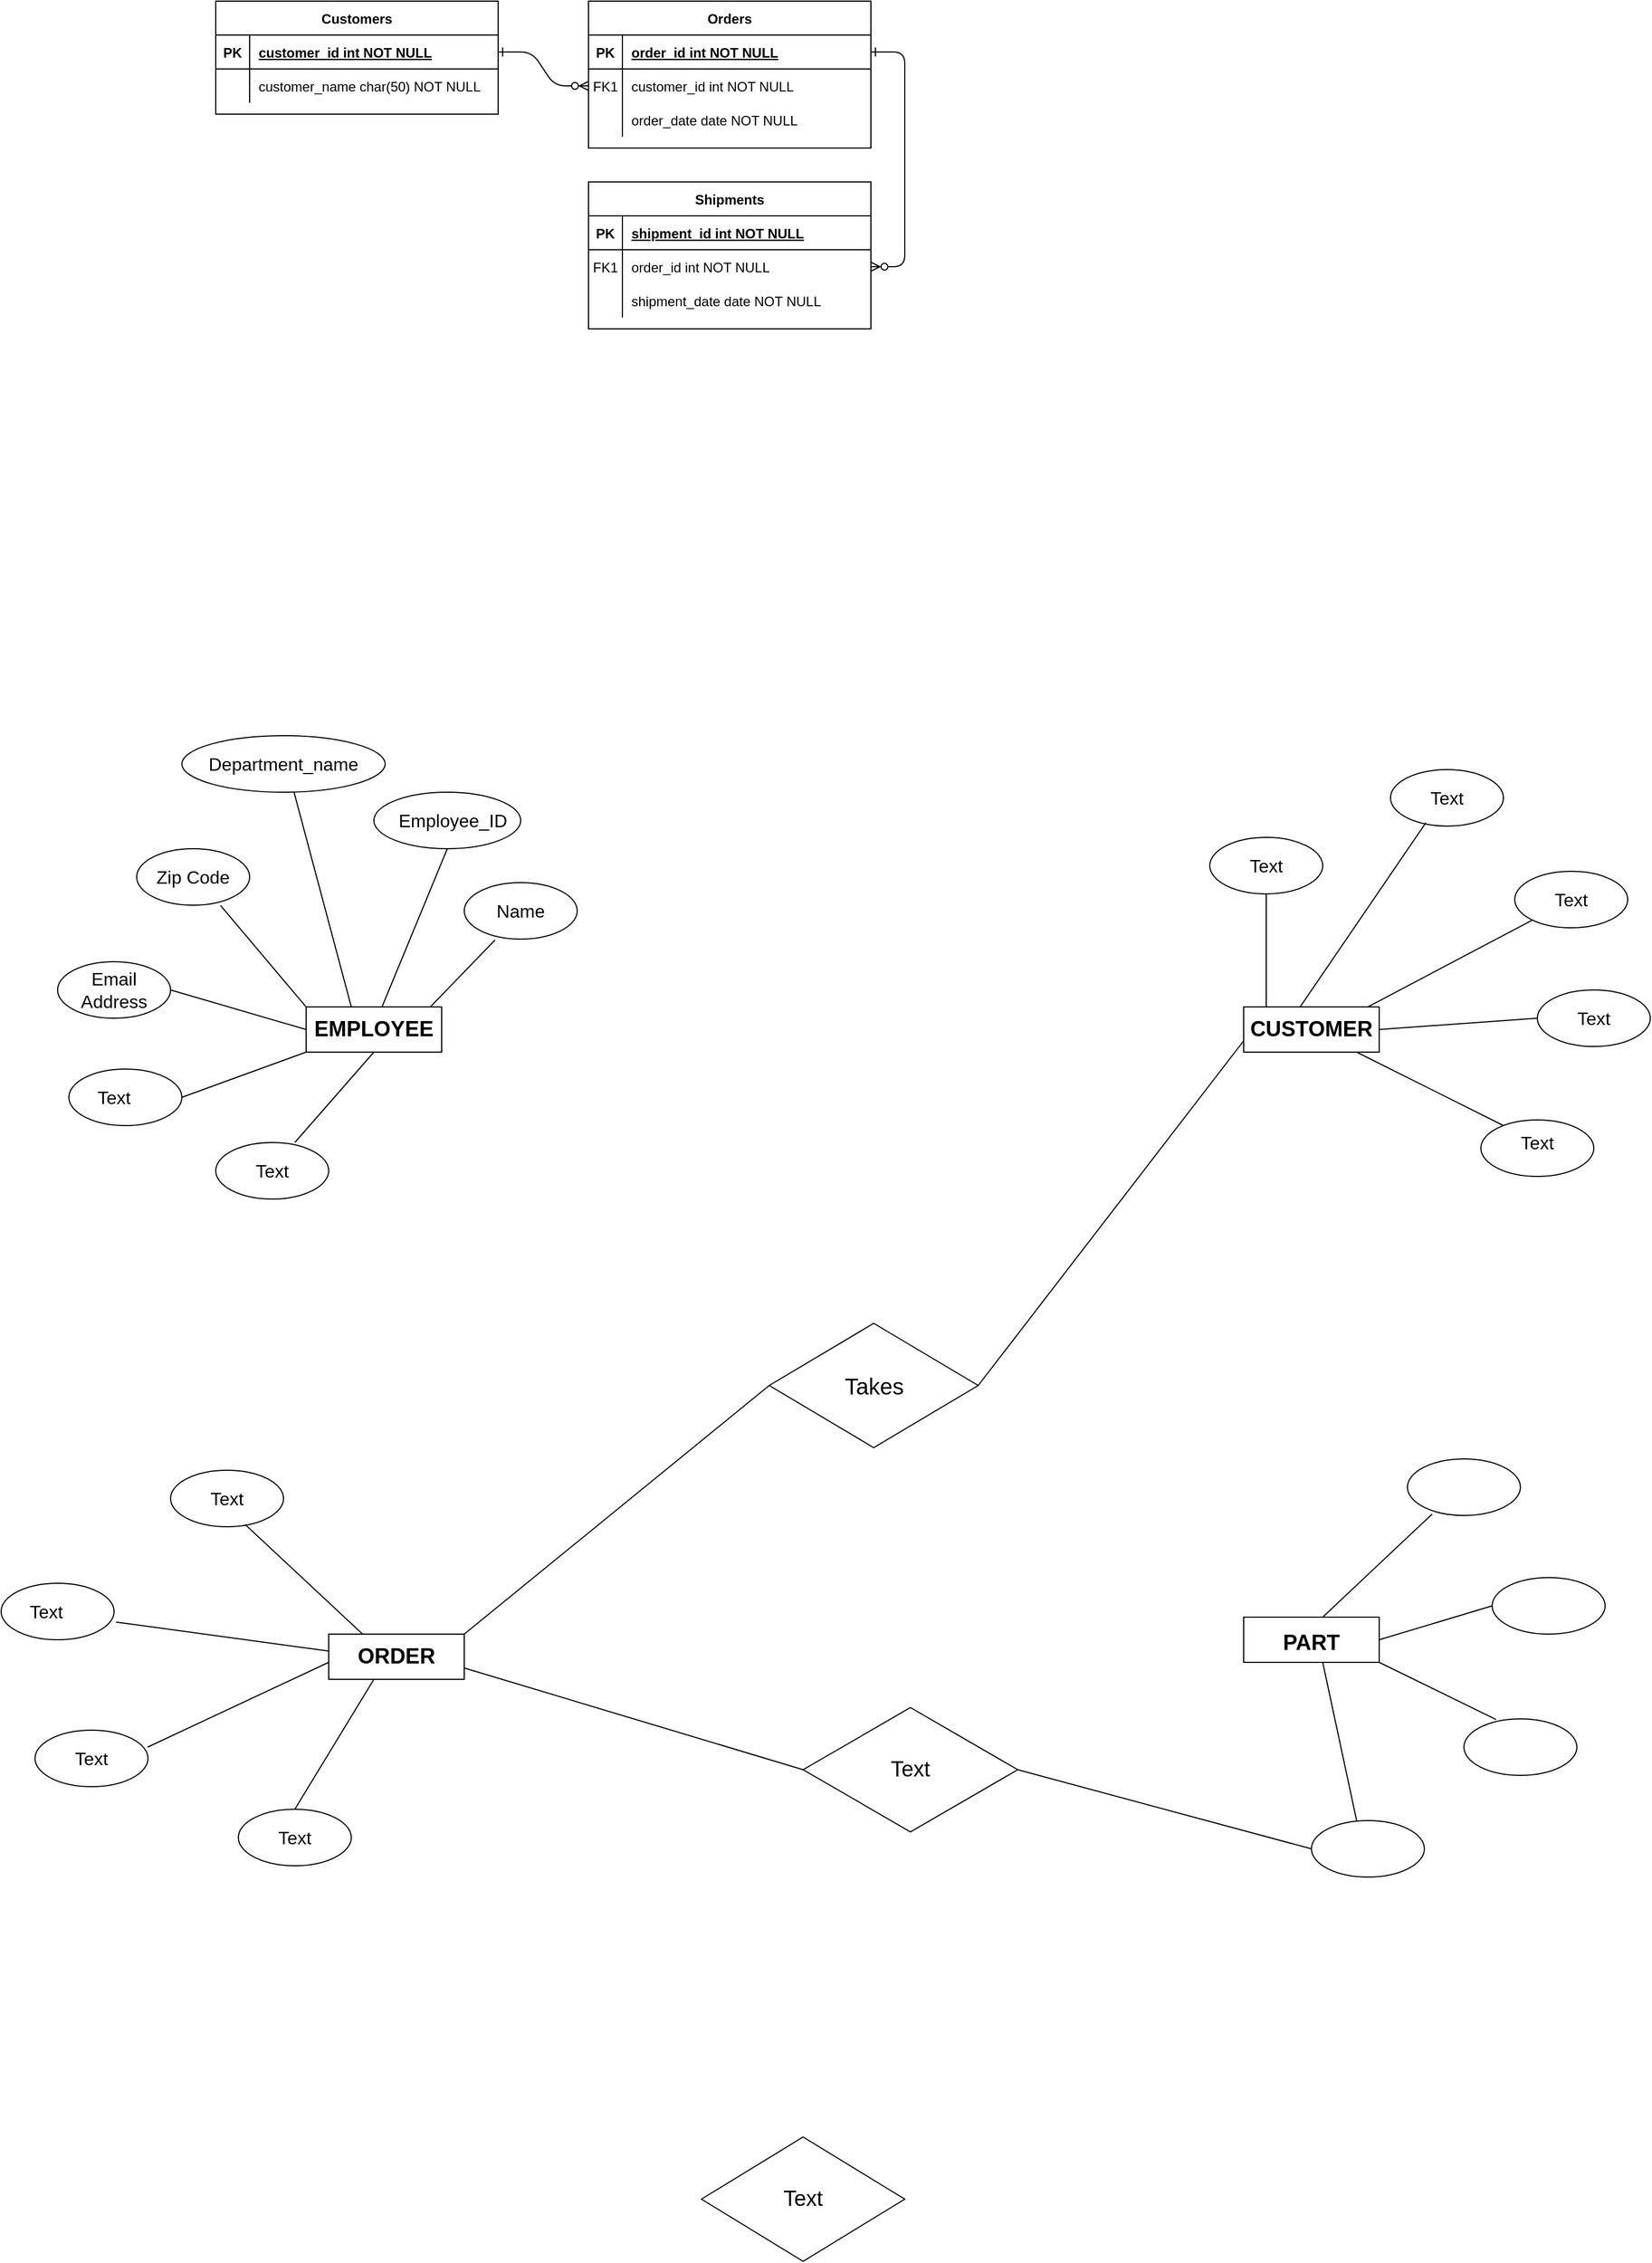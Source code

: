 <mxfile version="24.7.16">
  <diagram id="R2lEEEUBdFMjLlhIrx00" name="Page-1">
    <mxGraphModel dx="1874" dy="587" grid="1" gridSize="10" guides="1" tooltips="1" connect="1" arrows="1" fold="1" page="1" pageScale="1" pageWidth="850" pageHeight="1100" math="0" shadow="0" extFonts="Permanent Marker^https://fonts.googleapis.com/css?family=Permanent+Marker">
      <root>
        <mxCell id="0" />
        <mxCell id="1" parent="0" />
        <mxCell id="C-vyLk0tnHw3VtMMgP7b-1" value="" style="edgeStyle=entityRelationEdgeStyle;endArrow=ERzeroToMany;startArrow=ERone;endFill=1;startFill=0;" parent="1" source="C-vyLk0tnHw3VtMMgP7b-24" target="C-vyLk0tnHw3VtMMgP7b-6" edge="1">
          <mxGeometry width="100" height="100" relative="1" as="geometry">
            <mxPoint x="340" y="720" as="sourcePoint" />
            <mxPoint x="440" y="620" as="targetPoint" />
          </mxGeometry>
        </mxCell>
        <mxCell id="C-vyLk0tnHw3VtMMgP7b-12" value="" style="edgeStyle=entityRelationEdgeStyle;endArrow=ERzeroToMany;startArrow=ERone;endFill=1;startFill=0;" parent="1" source="C-vyLk0tnHw3VtMMgP7b-3" target="C-vyLk0tnHw3VtMMgP7b-17" edge="1">
          <mxGeometry width="100" height="100" relative="1" as="geometry">
            <mxPoint x="400" y="180" as="sourcePoint" />
            <mxPoint x="460" y="205" as="targetPoint" />
          </mxGeometry>
        </mxCell>
        <mxCell id="C-vyLk0tnHw3VtMMgP7b-2" value="Orders" style="shape=table;startSize=30;container=1;collapsible=1;childLayout=tableLayout;fixedRows=1;rowLines=0;fontStyle=1;align=center;resizeLast=1;" parent="1" vertex="1">
          <mxGeometry x="450" y="120" width="250" height="130" as="geometry" />
        </mxCell>
        <mxCell id="C-vyLk0tnHw3VtMMgP7b-3" value="" style="shape=partialRectangle;collapsible=0;dropTarget=0;pointerEvents=0;fillColor=none;points=[[0,0.5],[1,0.5]];portConstraint=eastwest;top=0;left=0;right=0;bottom=1;" parent="C-vyLk0tnHw3VtMMgP7b-2" vertex="1">
          <mxGeometry y="30" width="250" height="30" as="geometry" />
        </mxCell>
        <mxCell id="C-vyLk0tnHw3VtMMgP7b-4" value="PK" style="shape=partialRectangle;overflow=hidden;connectable=0;fillColor=none;top=0;left=0;bottom=0;right=0;fontStyle=1;" parent="C-vyLk0tnHw3VtMMgP7b-3" vertex="1">
          <mxGeometry width="30" height="30" as="geometry" />
        </mxCell>
        <mxCell id="C-vyLk0tnHw3VtMMgP7b-5" value="order_id int NOT NULL " style="shape=partialRectangle;overflow=hidden;connectable=0;fillColor=none;top=0;left=0;bottom=0;right=0;align=left;spacingLeft=6;fontStyle=5;" parent="C-vyLk0tnHw3VtMMgP7b-3" vertex="1">
          <mxGeometry x="30" width="220" height="30" as="geometry" />
        </mxCell>
        <mxCell id="C-vyLk0tnHw3VtMMgP7b-6" value="" style="shape=partialRectangle;collapsible=0;dropTarget=0;pointerEvents=0;fillColor=none;points=[[0,0.5],[1,0.5]];portConstraint=eastwest;top=0;left=0;right=0;bottom=0;" parent="C-vyLk0tnHw3VtMMgP7b-2" vertex="1">
          <mxGeometry y="60" width="250" height="30" as="geometry" />
        </mxCell>
        <mxCell id="C-vyLk0tnHw3VtMMgP7b-7" value="FK1" style="shape=partialRectangle;overflow=hidden;connectable=0;fillColor=none;top=0;left=0;bottom=0;right=0;" parent="C-vyLk0tnHw3VtMMgP7b-6" vertex="1">
          <mxGeometry width="30" height="30" as="geometry" />
        </mxCell>
        <mxCell id="C-vyLk0tnHw3VtMMgP7b-8" value="customer_id int NOT NULL" style="shape=partialRectangle;overflow=hidden;connectable=0;fillColor=none;top=0;left=0;bottom=0;right=0;align=left;spacingLeft=6;" parent="C-vyLk0tnHw3VtMMgP7b-6" vertex="1">
          <mxGeometry x="30" width="220" height="30" as="geometry" />
        </mxCell>
        <mxCell id="C-vyLk0tnHw3VtMMgP7b-9" value="" style="shape=partialRectangle;collapsible=0;dropTarget=0;pointerEvents=0;fillColor=none;points=[[0,0.5],[1,0.5]];portConstraint=eastwest;top=0;left=0;right=0;bottom=0;" parent="C-vyLk0tnHw3VtMMgP7b-2" vertex="1">
          <mxGeometry y="90" width="250" height="30" as="geometry" />
        </mxCell>
        <mxCell id="C-vyLk0tnHw3VtMMgP7b-10" value="" style="shape=partialRectangle;overflow=hidden;connectable=0;fillColor=none;top=0;left=0;bottom=0;right=0;" parent="C-vyLk0tnHw3VtMMgP7b-9" vertex="1">
          <mxGeometry width="30" height="30" as="geometry" />
        </mxCell>
        <mxCell id="C-vyLk0tnHw3VtMMgP7b-11" value="order_date date NOT NULL" style="shape=partialRectangle;overflow=hidden;connectable=0;fillColor=none;top=0;left=0;bottom=0;right=0;align=left;spacingLeft=6;" parent="C-vyLk0tnHw3VtMMgP7b-9" vertex="1">
          <mxGeometry x="30" width="220" height="30" as="geometry" />
        </mxCell>
        <mxCell id="C-vyLk0tnHw3VtMMgP7b-13" value="Shipments" style="shape=table;startSize=30;container=1;collapsible=1;childLayout=tableLayout;fixedRows=1;rowLines=0;fontStyle=1;align=center;resizeLast=1;" parent="1" vertex="1">
          <mxGeometry x="450" y="280" width="250" height="130" as="geometry" />
        </mxCell>
        <mxCell id="C-vyLk0tnHw3VtMMgP7b-14" value="" style="shape=partialRectangle;collapsible=0;dropTarget=0;pointerEvents=0;fillColor=none;points=[[0,0.5],[1,0.5]];portConstraint=eastwest;top=0;left=0;right=0;bottom=1;" parent="C-vyLk0tnHw3VtMMgP7b-13" vertex="1">
          <mxGeometry y="30" width="250" height="30" as="geometry" />
        </mxCell>
        <mxCell id="C-vyLk0tnHw3VtMMgP7b-15" value="PK" style="shape=partialRectangle;overflow=hidden;connectable=0;fillColor=none;top=0;left=0;bottom=0;right=0;fontStyle=1;" parent="C-vyLk0tnHw3VtMMgP7b-14" vertex="1">
          <mxGeometry width="30" height="30" as="geometry" />
        </mxCell>
        <mxCell id="C-vyLk0tnHw3VtMMgP7b-16" value="shipment_id int NOT NULL " style="shape=partialRectangle;overflow=hidden;connectable=0;fillColor=none;top=0;left=0;bottom=0;right=0;align=left;spacingLeft=6;fontStyle=5;" parent="C-vyLk0tnHw3VtMMgP7b-14" vertex="1">
          <mxGeometry x="30" width="220" height="30" as="geometry" />
        </mxCell>
        <mxCell id="C-vyLk0tnHw3VtMMgP7b-17" value="" style="shape=partialRectangle;collapsible=0;dropTarget=0;pointerEvents=0;fillColor=none;points=[[0,0.5],[1,0.5]];portConstraint=eastwest;top=0;left=0;right=0;bottom=0;" parent="C-vyLk0tnHw3VtMMgP7b-13" vertex="1">
          <mxGeometry y="60" width="250" height="30" as="geometry" />
        </mxCell>
        <mxCell id="C-vyLk0tnHw3VtMMgP7b-18" value="FK1" style="shape=partialRectangle;overflow=hidden;connectable=0;fillColor=none;top=0;left=0;bottom=0;right=0;" parent="C-vyLk0tnHw3VtMMgP7b-17" vertex="1">
          <mxGeometry width="30" height="30" as="geometry" />
        </mxCell>
        <mxCell id="C-vyLk0tnHw3VtMMgP7b-19" value="order_id int NOT NULL" style="shape=partialRectangle;overflow=hidden;connectable=0;fillColor=none;top=0;left=0;bottom=0;right=0;align=left;spacingLeft=6;" parent="C-vyLk0tnHw3VtMMgP7b-17" vertex="1">
          <mxGeometry x="30" width="220" height="30" as="geometry" />
        </mxCell>
        <mxCell id="C-vyLk0tnHw3VtMMgP7b-20" value="" style="shape=partialRectangle;collapsible=0;dropTarget=0;pointerEvents=0;fillColor=none;points=[[0,0.5],[1,0.5]];portConstraint=eastwest;top=0;left=0;right=0;bottom=0;" parent="C-vyLk0tnHw3VtMMgP7b-13" vertex="1">
          <mxGeometry y="90" width="250" height="30" as="geometry" />
        </mxCell>
        <mxCell id="C-vyLk0tnHw3VtMMgP7b-21" value="" style="shape=partialRectangle;overflow=hidden;connectable=0;fillColor=none;top=0;left=0;bottom=0;right=0;" parent="C-vyLk0tnHw3VtMMgP7b-20" vertex="1">
          <mxGeometry width="30" height="30" as="geometry" />
        </mxCell>
        <mxCell id="C-vyLk0tnHw3VtMMgP7b-22" value="shipment_date date NOT NULL" style="shape=partialRectangle;overflow=hidden;connectable=0;fillColor=none;top=0;left=0;bottom=0;right=0;align=left;spacingLeft=6;" parent="C-vyLk0tnHw3VtMMgP7b-20" vertex="1">
          <mxGeometry x="30" width="220" height="30" as="geometry" />
        </mxCell>
        <mxCell id="C-vyLk0tnHw3VtMMgP7b-23" value="Customers" style="shape=table;startSize=30;container=1;collapsible=1;childLayout=tableLayout;fixedRows=1;rowLines=0;fontStyle=1;align=center;resizeLast=1;" parent="1" vertex="1">
          <mxGeometry x="120" y="120" width="250" height="100" as="geometry" />
        </mxCell>
        <mxCell id="C-vyLk0tnHw3VtMMgP7b-24" value="" style="shape=partialRectangle;collapsible=0;dropTarget=0;pointerEvents=0;fillColor=none;points=[[0,0.5],[1,0.5]];portConstraint=eastwest;top=0;left=0;right=0;bottom=1;" parent="C-vyLk0tnHw3VtMMgP7b-23" vertex="1">
          <mxGeometry y="30" width="250" height="30" as="geometry" />
        </mxCell>
        <mxCell id="C-vyLk0tnHw3VtMMgP7b-25" value="PK" style="shape=partialRectangle;overflow=hidden;connectable=0;fillColor=none;top=0;left=0;bottom=0;right=0;fontStyle=1;" parent="C-vyLk0tnHw3VtMMgP7b-24" vertex="1">
          <mxGeometry width="30" height="30" as="geometry" />
        </mxCell>
        <mxCell id="C-vyLk0tnHw3VtMMgP7b-26" value="customer_id int NOT NULL " style="shape=partialRectangle;overflow=hidden;connectable=0;fillColor=none;top=0;left=0;bottom=0;right=0;align=left;spacingLeft=6;fontStyle=5;" parent="C-vyLk0tnHw3VtMMgP7b-24" vertex="1">
          <mxGeometry x="30" width="220" height="30" as="geometry" />
        </mxCell>
        <mxCell id="C-vyLk0tnHw3VtMMgP7b-27" value="" style="shape=partialRectangle;collapsible=0;dropTarget=0;pointerEvents=0;fillColor=none;points=[[0,0.5],[1,0.5]];portConstraint=eastwest;top=0;left=0;right=0;bottom=0;" parent="C-vyLk0tnHw3VtMMgP7b-23" vertex="1">
          <mxGeometry y="60" width="250" height="30" as="geometry" />
        </mxCell>
        <mxCell id="C-vyLk0tnHw3VtMMgP7b-28" value="" style="shape=partialRectangle;overflow=hidden;connectable=0;fillColor=none;top=0;left=0;bottom=0;right=0;" parent="C-vyLk0tnHw3VtMMgP7b-27" vertex="1">
          <mxGeometry width="30" height="30" as="geometry" />
        </mxCell>
        <mxCell id="C-vyLk0tnHw3VtMMgP7b-29" value="customer_name char(50) NOT NULL" style="shape=partialRectangle;overflow=hidden;connectable=0;fillColor=none;top=0;left=0;bottom=0;right=0;align=left;spacingLeft=6;" parent="C-vyLk0tnHw3VtMMgP7b-27" vertex="1">
          <mxGeometry x="30" width="220" height="30" as="geometry" />
        </mxCell>
        <mxCell id="LRFVlwnJAuFcURbJTEDa-1" value="" style="rounded=0;whiteSpace=wrap;html=1;" vertex="1" parent="1">
          <mxGeometry x="200" y="1010" width="120" height="40" as="geometry" />
        </mxCell>
        <mxCell id="LRFVlwnJAuFcURbJTEDa-3" value="&lt;font size=&quot;1&quot; style=&quot;&quot;&gt;&lt;b style=&quot;font-size: 19px;&quot;&gt;EMPLOYEE&lt;/b&gt;&lt;/font&gt;" style="text;strokeColor=none;fillColor=none;html=1;align=center;verticalAlign=middle;whiteSpace=wrap;rounded=0;fontSize=16;" vertex="1" parent="1">
          <mxGeometry x="230" y="1015" width="60" height="30" as="geometry" />
        </mxCell>
        <mxCell id="LRFVlwnJAuFcURbJTEDa-4" value="" style="rounded=0;whiteSpace=wrap;html=1;" vertex="1" parent="1">
          <mxGeometry x="1030" y="1010" width="120" height="40" as="geometry" />
        </mxCell>
        <mxCell id="LRFVlwnJAuFcURbJTEDa-5" value="" style="rounded=0;whiteSpace=wrap;html=1;" vertex="1" parent="1">
          <mxGeometry x="220" y="1565" width="120" height="40" as="geometry" />
        </mxCell>
        <mxCell id="LRFVlwnJAuFcURbJTEDa-7" value="" style="rounded=0;whiteSpace=wrap;html=1;" vertex="1" parent="1">
          <mxGeometry x="1030" y="1550" width="120" height="40" as="geometry" />
        </mxCell>
        <mxCell id="LRFVlwnJAuFcURbJTEDa-8" value="&lt;font size=&quot;1&quot; style=&quot;&quot;&gt;&lt;span style=&quot;font-size: 19px;&quot;&gt;&lt;b&gt;PART&lt;/b&gt;&lt;/span&gt;&lt;/font&gt;" style="text;strokeColor=none;fillColor=none;html=1;align=center;verticalAlign=middle;whiteSpace=wrap;rounded=0;fontSize=16;" vertex="1" parent="1">
          <mxGeometry x="1060" y="1555" width="60" height="35" as="geometry" />
        </mxCell>
        <mxCell id="LRFVlwnJAuFcURbJTEDa-9" value="&lt;font size=&quot;1&quot; style=&quot;&quot;&gt;&lt;b style=&quot;font-size: 19px;&quot;&gt;CUSTOMER&lt;/b&gt;&lt;/font&gt;" style="text;strokeColor=none;fillColor=none;html=1;align=center;verticalAlign=middle;whiteSpace=wrap;rounded=0;fontSize=16;" vertex="1" parent="1">
          <mxGeometry x="1060" y="1015" width="60" height="30" as="geometry" />
        </mxCell>
        <mxCell id="LRFVlwnJAuFcURbJTEDa-10" value="&lt;font size=&quot;1&quot; style=&quot;&quot;&gt;&lt;b style=&quot;font-size: 19px;&quot;&gt;ORDER&lt;/b&gt;&lt;/font&gt;" style="text;strokeColor=none;fillColor=none;html=1;align=center;verticalAlign=middle;whiteSpace=wrap;rounded=0;fontSize=16;" vertex="1" parent="1">
          <mxGeometry x="250" y="1570" width="60" height="30" as="geometry" />
        </mxCell>
        <mxCell id="LRFVlwnJAuFcURbJTEDa-11" value="" style="ellipse;whiteSpace=wrap;html=1;" vertex="1" parent="1">
          <mxGeometry x="260" y="820" width="130" height="50" as="geometry" />
        </mxCell>
        <mxCell id="LRFVlwnJAuFcURbJTEDa-15" value="" style="ellipse;whiteSpace=wrap;html=1;" vertex="1" parent="1">
          <mxGeometry x="90" y="770" width="180" height="50" as="geometry" />
        </mxCell>
        <mxCell id="LRFVlwnJAuFcURbJTEDa-16" value="Text" style="text;strokeColor=none;fillColor=none;html=1;align=center;verticalAlign=middle;whiteSpace=wrap;rounded=0;fontSize=16;" vertex="1" parent="1">
          <mxGeometry x="360" y="910" width="60" height="30" as="geometry" />
        </mxCell>
        <mxCell id="LRFVlwnJAuFcURbJTEDa-17" value="Department_name" style="text;strokeColor=none;fillColor=none;html=1;align=center;verticalAlign=middle;whiteSpace=wrap;rounded=0;fontSize=16;" vertex="1" parent="1">
          <mxGeometry x="150" y="780" width="60" height="30" as="geometry" />
        </mxCell>
        <mxCell id="LRFVlwnJAuFcURbJTEDa-18" value="" style="ellipse;whiteSpace=wrap;html=1;" vertex="1" parent="1">
          <mxGeometry x="340" y="900" width="100" height="50" as="geometry" />
        </mxCell>
        <mxCell id="LRFVlwnJAuFcURbJTEDa-19" value="" style="ellipse;whiteSpace=wrap;html=1;" vertex="1" parent="1">
          <mxGeometry x="-10" y="1065" width="100" height="50" as="geometry" />
        </mxCell>
        <mxCell id="LRFVlwnJAuFcURbJTEDa-20" value="" style="ellipse;whiteSpace=wrap;html=1;" vertex="1" parent="1">
          <mxGeometry x="-20" y="970" width="100" height="50" as="geometry" />
        </mxCell>
        <mxCell id="LRFVlwnJAuFcURbJTEDa-21" value="" style="ellipse;whiteSpace=wrap;html=1;" vertex="1" parent="1">
          <mxGeometry x="50" y="870" width="100" height="50" as="geometry" />
        </mxCell>
        <mxCell id="LRFVlwnJAuFcURbJTEDa-29" value="" style="ellipse;whiteSpace=wrap;html=1;" vertex="1" parent="1">
          <mxGeometry x="120" y="1130" width="100" height="50" as="geometry" />
        </mxCell>
        <mxCell id="LRFVlwnJAuFcURbJTEDa-30" value="" style="ellipse;whiteSpace=wrap;html=1;" vertex="1" parent="1">
          <mxGeometry x="1000" y="860" width="100" height="50" as="geometry" />
        </mxCell>
        <mxCell id="LRFVlwnJAuFcURbJTEDa-31" value="" style="ellipse;whiteSpace=wrap;html=1;" vertex="1" parent="1">
          <mxGeometry x="1240" y="1110" width="100" height="50" as="geometry" />
        </mxCell>
        <mxCell id="LRFVlwnJAuFcURbJTEDa-32" value="" style="ellipse;whiteSpace=wrap;html=1;" vertex="1" parent="1">
          <mxGeometry x="1290" y="995" width="100" height="50" as="geometry" />
        </mxCell>
        <mxCell id="LRFVlwnJAuFcURbJTEDa-33" value="" style="ellipse;whiteSpace=wrap;html=1;" vertex="1" parent="1">
          <mxGeometry x="1270" y="890" width="100" height="50" as="geometry" />
        </mxCell>
        <mxCell id="LRFVlwnJAuFcURbJTEDa-34" value="" style="ellipse;whiteSpace=wrap;html=1;" vertex="1" parent="1">
          <mxGeometry x="1160" y="800" width="100" height="50" as="geometry" />
        </mxCell>
        <mxCell id="LRFVlwnJAuFcURbJTEDa-35" value="" style="ellipse;whiteSpace=wrap;html=1;" vertex="1" parent="1">
          <mxGeometry x="140" y="1720" width="100" height="50" as="geometry" />
        </mxCell>
        <mxCell id="LRFVlwnJAuFcURbJTEDa-36" value="" style="ellipse;whiteSpace=wrap;html=1;" vertex="1" parent="1">
          <mxGeometry x="-40" y="1650" width="100" height="50" as="geometry" />
        </mxCell>
        <mxCell id="LRFVlwnJAuFcURbJTEDa-37" value="" style="ellipse;whiteSpace=wrap;html=1;" vertex="1" parent="1">
          <mxGeometry x="-70" y="1520" width="100" height="50" as="geometry" />
        </mxCell>
        <mxCell id="LRFVlwnJAuFcURbJTEDa-38" value="" style="ellipse;whiteSpace=wrap;html=1;" vertex="1" parent="1">
          <mxGeometry x="80" y="1420" width="100" height="50" as="geometry" />
        </mxCell>
        <mxCell id="LRFVlwnJAuFcURbJTEDa-39" value="" style="rhombus;whiteSpace=wrap;html=1;" vertex="1" parent="1">
          <mxGeometry x="610" y="1290" width="185" height="110" as="geometry" />
        </mxCell>
        <mxCell id="LRFVlwnJAuFcURbJTEDa-40" value="" style="rhombus;whiteSpace=wrap;html=1;" vertex="1" parent="1">
          <mxGeometry x="640" y="1630" width="190" height="110" as="geometry" />
        </mxCell>
        <mxCell id="LRFVlwnJAuFcURbJTEDa-41" value="" style="rhombus;whiteSpace=wrap;html=1;" vertex="1" parent="1">
          <mxGeometry x="550" y="2010" width="180" height="110" as="geometry" />
        </mxCell>
        <mxCell id="LRFVlwnJAuFcURbJTEDa-42" value="&lt;font style=&quot;font-size: 20px;&quot;&gt;Takes&lt;/font&gt;" style="text;strokeColor=none;fillColor=none;html=1;align=center;verticalAlign=middle;whiteSpace=wrap;rounded=0;fontSize=16;" vertex="1" parent="1">
          <mxGeometry x="672.5" y="1330" width="60" height="30" as="geometry" />
        </mxCell>
        <mxCell id="LRFVlwnJAuFcURbJTEDa-43" value="Name" style="text;strokeColor=none;fillColor=none;html=1;align=center;verticalAlign=middle;whiteSpace=wrap;rounded=0;fontSize=16;" vertex="1" parent="1">
          <mxGeometry x="360" y="910" width="60" height="30" as="geometry" />
        </mxCell>
        <mxCell id="LRFVlwnJAuFcURbJTEDa-44" value="Text" style="text;strokeColor=none;fillColor=none;html=1;align=center;verticalAlign=middle;whiteSpace=wrap;rounded=0;fontSize=16;" vertex="1" parent="1">
          <mxGeometry x="140" y="1140" width="60" height="30" as="geometry" />
        </mxCell>
        <mxCell id="LRFVlwnJAuFcURbJTEDa-45" value="Text" style="text;strokeColor=none;fillColor=none;html=1;align=center;verticalAlign=middle;whiteSpace=wrap;rounded=0;fontSize=16;" vertex="1" parent="1">
          <mxGeometry y="1075" width="60" height="30" as="geometry" />
        </mxCell>
        <mxCell id="LRFVlwnJAuFcURbJTEDa-46" value="Email Address" style="text;strokeColor=none;fillColor=none;html=1;align=center;verticalAlign=middle;whiteSpace=wrap;rounded=0;fontSize=16;" vertex="1" parent="1">
          <mxGeometry y="980" width="60" height="30" as="geometry" />
        </mxCell>
        <mxCell id="LRFVlwnJAuFcURbJTEDa-47" value="Zip Code" style="text;strokeColor=none;fillColor=none;html=1;align=center;verticalAlign=middle;whiteSpace=wrap;rounded=0;fontSize=16;" vertex="1" parent="1">
          <mxGeometry x="50" y="880" width="100" height="30" as="geometry" />
        </mxCell>
        <mxCell id="LRFVlwnJAuFcURbJTEDa-49" value="Text" style="text;strokeColor=none;fillColor=none;html=1;align=center;verticalAlign=middle;whiteSpace=wrap;rounded=0;fontSize=16;" vertex="1" parent="1">
          <mxGeometry x="1180" y="810" width="60" height="30" as="geometry" />
        </mxCell>
        <mxCell id="LRFVlwnJAuFcURbJTEDa-50" value="Text" style="text;strokeColor=none;fillColor=none;html=1;align=center;verticalAlign=middle;whiteSpace=wrap;rounded=0;fontSize=16;" vertex="1" parent="1">
          <mxGeometry x="1020" y="870" width="60" height="30" as="geometry" />
        </mxCell>
        <mxCell id="LRFVlwnJAuFcURbJTEDa-51" value="&lt;font style=&quot;font-size: 19px;&quot;&gt;Text&lt;/font&gt;" style="text;strokeColor=none;fillColor=none;html=1;align=center;verticalAlign=middle;whiteSpace=wrap;rounded=0;fontSize=16;" vertex="1" parent="1">
          <mxGeometry x="610" y="2050" width="60" height="30" as="geometry" />
        </mxCell>
        <mxCell id="LRFVlwnJAuFcURbJTEDa-52" value="&lt;font style=&quot;font-size: 19px;&quot;&gt;Text&lt;/font&gt;" style="text;strokeColor=none;fillColor=none;html=1;align=center;verticalAlign=middle;whiteSpace=wrap;rounded=0;fontSize=16;" vertex="1" parent="1">
          <mxGeometry x="705" y="1670" width="60" height="30" as="geometry" />
        </mxCell>
        <mxCell id="LRFVlwnJAuFcURbJTEDa-53" value="Text" style="text;strokeColor=none;fillColor=none;html=1;align=center;verticalAlign=middle;whiteSpace=wrap;rounded=0;fontSize=16;" vertex="1" parent="1">
          <mxGeometry x="160" y="1730" width="60" height="30" as="geometry" />
        </mxCell>
        <mxCell id="LRFVlwnJAuFcURbJTEDa-54" value="Text" style="text;strokeColor=none;fillColor=none;html=1;align=center;verticalAlign=middle;whiteSpace=wrap;rounded=0;fontSize=16;" vertex="1" parent="1">
          <mxGeometry x="-20" y="1660" width="60" height="30" as="geometry" />
        </mxCell>
        <mxCell id="LRFVlwnJAuFcURbJTEDa-55" value="Text" style="text;strokeColor=none;fillColor=none;html=1;align=center;verticalAlign=middle;whiteSpace=wrap;rounded=0;fontSize=16;" vertex="1" parent="1">
          <mxGeometry x="-60" y="1530" width="60" height="30" as="geometry" />
        </mxCell>
        <mxCell id="LRFVlwnJAuFcURbJTEDa-56" value="Text" style="text;strokeColor=none;fillColor=none;html=1;align=center;verticalAlign=middle;whiteSpace=wrap;rounded=0;fontSize=16;" vertex="1" parent="1">
          <mxGeometry x="100" y="1430" width="60" height="30" as="geometry" />
        </mxCell>
        <mxCell id="LRFVlwnJAuFcURbJTEDa-57" value="Text" style="text;strokeColor=none;fillColor=none;html=1;align=center;verticalAlign=middle;whiteSpace=wrap;rounded=0;fontSize=16;" vertex="1" parent="1">
          <mxGeometry x="1260" y="1115" width="60" height="30" as="geometry" />
        </mxCell>
        <mxCell id="LRFVlwnJAuFcURbJTEDa-58" value="Text" style="text;strokeColor=none;fillColor=none;html=1;align=center;verticalAlign=middle;whiteSpace=wrap;rounded=0;fontSize=16;" vertex="1" parent="1">
          <mxGeometry x="1310" y="1005" width="60" height="30" as="geometry" />
        </mxCell>
        <mxCell id="LRFVlwnJAuFcURbJTEDa-59" value="Text" style="text;strokeColor=none;fillColor=none;html=1;align=center;verticalAlign=middle;whiteSpace=wrap;rounded=0;fontSize=16;" vertex="1" parent="1">
          <mxGeometry x="1290" y="900" width="60" height="30" as="geometry" />
        </mxCell>
        <mxCell id="LRFVlwnJAuFcURbJTEDa-62" value="" style="endArrow=none;html=1;rounded=0;fontSize=12;startSize=8;endSize=8;curved=1;entryX=0.273;entryY=1.015;entryDx=0;entryDy=0;entryPerimeter=0;" edge="1" parent="1" target="LRFVlwnJAuFcURbJTEDa-18">
          <mxGeometry width="50" height="50" relative="1" as="geometry">
            <mxPoint x="310" y="1010" as="sourcePoint" />
            <mxPoint x="360" y="960" as="targetPoint" />
          </mxGeometry>
        </mxCell>
        <mxCell id="LRFVlwnJAuFcURbJTEDa-64" value="" style="endArrow=none;html=1;rounded=0;fontSize=12;startSize=8;endSize=8;curved=1;entryX=0.552;entryY=1.004;entryDx=0;entryDy=0;entryPerimeter=0;" edge="1" parent="1" target="LRFVlwnJAuFcURbJTEDa-15">
          <mxGeometry width="50" height="50" relative="1" as="geometry">
            <mxPoint x="240" y="1010" as="sourcePoint" />
            <mxPoint x="290" y="960" as="targetPoint" />
          </mxGeometry>
        </mxCell>
        <mxCell id="LRFVlwnJAuFcURbJTEDa-65" value="" style="endArrow=none;html=1;rounded=0;fontSize=12;startSize=8;endSize=8;curved=1;entryX=0.742;entryY=1.004;entryDx=0;entryDy=0;entryPerimeter=0;" edge="1" parent="1" target="LRFVlwnJAuFcURbJTEDa-21">
          <mxGeometry width="50" height="50" relative="1" as="geometry">
            <mxPoint x="200" y="1010" as="sourcePoint" />
            <mxPoint x="250" y="960" as="targetPoint" />
          </mxGeometry>
        </mxCell>
        <mxCell id="LRFVlwnJAuFcURbJTEDa-66" value="" style="endArrow=none;html=1;rounded=0;fontSize=12;startSize=8;endSize=8;curved=1;entryX=1;entryY=0.5;entryDx=0;entryDy=0;" edge="1" parent="1" target="LRFVlwnJAuFcURbJTEDa-20">
          <mxGeometry width="50" height="50" relative="1" as="geometry">
            <mxPoint x="200" y="1030" as="sourcePoint" />
            <mxPoint x="250" y="980" as="targetPoint" />
          </mxGeometry>
        </mxCell>
        <mxCell id="LRFVlwnJAuFcURbJTEDa-67" value="" style="endArrow=none;html=1;rounded=0;fontSize=12;startSize=8;endSize=8;curved=1;entryX=1;entryY=0.5;entryDx=0;entryDy=0;" edge="1" parent="1" target="LRFVlwnJAuFcURbJTEDa-19">
          <mxGeometry width="50" height="50" relative="1" as="geometry">
            <mxPoint x="200" y="1050" as="sourcePoint" />
            <mxPoint x="250" y="1000" as="targetPoint" />
          </mxGeometry>
        </mxCell>
        <mxCell id="LRFVlwnJAuFcURbJTEDa-69" value="" style="endArrow=none;html=1;rounded=0;fontSize=12;startSize=8;endSize=8;curved=1;exitX=0.7;exitY=0;exitDx=0;exitDy=0;exitPerimeter=0;" edge="1" parent="1" source="LRFVlwnJAuFcURbJTEDa-29">
          <mxGeometry width="50" height="50" relative="1" as="geometry">
            <mxPoint x="210" y="1100" as="sourcePoint" />
            <mxPoint x="260" y="1050" as="targetPoint" />
          </mxGeometry>
        </mxCell>
        <mxCell id="LRFVlwnJAuFcURbJTEDa-71" value="" style="endArrow=none;html=1;rounded=0;fontSize=12;startSize=8;endSize=8;curved=1;entryX=0.5;entryY=1;entryDx=0;entryDy=0;" edge="1" parent="1" target="LRFVlwnJAuFcURbJTEDa-30">
          <mxGeometry width="50" height="50" relative="1" as="geometry">
            <mxPoint x="1050" y="1010" as="sourcePoint" />
            <mxPoint x="1150" y="920" as="targetPoint" />
          </mxGeometry>
        </mxCell>
        <mxCell id="LRFVlwnJAuFcURbJTEDa-72" value="" style="endArrow=none;html=1;rounded=0;fontSize=12;startSize=8;endSize=8;curved=1;entryX=0.313;entryY=1.04;entryDx=0;entryDy=0;entryPerimeter=0;" edge="1" parent="1">
          <mxGeometry width="50" height="50" relative="1" as="geometry">
            <mxPoint x="1080" y="1010" as="sourcePoint" />
            <mxPoint x="1191.3" y="847" as="targetPoint" />
          </mxGeometry>
        </mxCell>
        <mxCell id="LRFVlwnJAuFcURbJTEDa-73" value="" style="endArrow=none;html=1;rounded=0;fontSize=12;startSize=8;endSize=8;curved=1;" edge="1" parent="1" target="LRFVlwnJAuFcURbJTEDa-33">
          <mxGeometry width="50" height="50" relative="1" as="geometry">
            <mxPoint x="1140" y="1010" as="sourcePoint" />
            <mxPoint x="1180" y="970" as="targetPoint" />
          </mxGeometry>
        </mxCell>
        <mxCell id="LRFVlwnJAuFcURbJTEDa-74" value="" style="endArrow=none;html=1;rounded=0;fontSize=12;startSize=8;endSize=8;curved=1;entryX=0.66;entryY=0.96;entryDx=0;entryDy=0;entryPerimeter=0;exitX=0.25;exitY=0;exitDx=0;exitDy=0;" edge="1" parent="1" source="LRFVlwnJAuFcURbJTEDa-5" target="LRFVlwnJAuFcURbJTEDa-38">
          <mxGeometry width="50" height="50" relative="1" as="geometry">
            <mxPoint x="270" y="1570" as="sourcePoint" />
            <mxPoint x="300" y="1510" as="targetPoint" />
          </mxGeometry>
        </mxCell>
        <mxCell id="LRFVlwnJAuFcURbJTEDa-75" value="" style="endArrow=none;html=1;rounded=0;fontSize=12;startSize=8;endSize=8;curved=1;entryX=0;entryY=0;entryDx=0;entryDy=0;" edge="1" parent="1" target="LRFVlwnJAuFcURbJTEDa-57">
          <mxGeometry width="50" height="50" relative="1" as="geometry">
            <mxPoint x="1130" y="1050" as="sourcePoint" />
            <mxPoint x="1180" y="1000" as="targetPoint" />
          </mxGeometry>
        </mxCell>
        <mxCell id="LRFVlwnJAuFcURbJTEDa-76" value="" style="endArrow=none;html=1;rounded=0;fontSize=12;startSize=8;endSize=8;curved=1;entryX=0;entryY=0.5;entryDx=0;entryDy=0;" edge="1" parent="1" target="LRFVlwnJAuFcURbJTEDa-32">
          <mxGeometry width="50" height="50" relative="1" as="geometry">
            <mxPoint x="1150" y="1030" as="sourcePoint" />
            <mxPoint x="1200" y="980" as="targetPoint" />
          </mxGeometry>
        </mxCell>
        <mxCell id="LRFVlwnJAuFcURbJTEDa-78" value="" style="endArrow=none;html=1;rounded=0;fontSize=12;startSize=8;endSize=8;curved=1;entryX=0;entryY=0.5;entryDx=0;entryDy=0;" edge="1" parent="1" target="LRFVlwnJAuFcURbJTEDa-85">
          <mxGeometry width="50" height="50" relative="1" as="geometry">
            <mxPoint x="1150" y="1570" as="sourcePoint" />
            <mxPoint x="1200" y="1520" as="targetPoint" />
          </mxGeometry>
        </mxCell>
        <mxCell id="LRFVlwnJAuFcURbJTEDa-79" value="" style="endArrow=none;html=1;rounded=0;fontSize=12;startSize=8;endSize=8;curved=1;entryX=0.219;entryY=0.975;entryDx=0;entryDy=0;entryPerimeter=0;" edge="1" parent="1" target="LRFVlwnJAuFcURbJTEDa-86">
          <mxGeometry width="50" height="50" relative="1" as="geometry">
            <mxPoint x="1100" y="1550" as="sourcePoint" />
            <mxPoint x="1150" y="1500" as="targetPoint" />
          </mxGeometry>
        </mxCell>
        <mxCell id="LRFVlwnJAuFcURbJTEDa-80" value="" style="endArrow=none;html=1;rounded=0;fontSize=12;startSize=8;endSize=8;curved=1;exitX=0.5;exitY=0;exitDx=0;exitDy=0;" edge="1" parent="1" source="LRFVlwnJAuFcURbJTEDa-35">
          <mxGeometry width="50" height="50" relative="1" as="geometry">
            <mxPoint x="210" y="1655" as="sourcePoint" />
            <mxPoint x="260" y="1605" as="targetPoint" />
          </mxGeometry>
        </mxCell>
        <mxCell id="LRFVlwnJAuFcURbJTEDa-81" value="" style="endArrow=none;html=1;rounded=0;fontSize=12;startSize=8;endSize=8;curved=1;exitX=0.997;exitY=0.3;exitDx=0;exitDy=0;exitPerimeter=0;" edge="1" parent="1" source="LRFVlwnJAuFcURbJTEDa-36">
          <mxGeometry width="50" height="50" relative="1" as="geometry">
            <mxPoint x="170" y="1640" as="sourcePoint" />
            <mxPoint x="220" y="1590" as="targetPoint" />
          </mxGeometry>
        </mxCell>
        <mxCell id="LRFVlwnJAuFcURbJTEDa-82" value="" style="endArrow=none;html=1;rounded=0;fontSize=12;startSize=8;endSize=8;curved=1;exitX=1.017;exitY=0.687;exitDx=0;exitDy=0;exitPerimeter=0;" edge="1" parent="1" source="LRFVlwnJAuFcURbJTEDa-37">
          <mxGeometry width="50" height="50" relative="1" as="geometry">
            <mxPoint x="170" y="1630" as="sourcePoint" />
            <mxPoint x="220" y="1580" as="targetPoint" />
          </mxGeometry>
        </mxCell>
        <mxCell id="LRFVlwnJAuFcURbJTEDa-83" value="" style="ellipse;whiteSpace=wrap;html=1;" vertex="1" parent="1">
          <mxGeometry x="1090" y="1730" width="100" height="50" as="geometry" />
        </mxCell>
        <mxCell id="LRFVlwnJAuFcURbJTEDa-84" value="" style="ellipse;whiteSpace=wrap;html=1;" vertex="1" parent="1">
          <mxGeometry x="1225" y="1640" width="100" height="50" as="geometry" />
        </mxCell>
        <mxCell id="LRFVlwnJAuFcURbJTEDa-85" value="" style="ellipse;whiteSpace=wrap;html=1;" vertex="1" parent="1">
          <mxGeometry x="1250" y="1515" width="100" height="50" as="geometry" />
        </mxCell>
        <mxCell id="LRFVlwnJAuFcURbJTEDa-86" value="" style="ellipse;whiteSpace=wrap;html=1;" vertex="1" parent="1">
          <mxGeometry x="1175" y="1410" width="100" height="50" as="geometry" />
        </mxCell>
        <mxCell id="LRFVlwnJAuFcURbJTEDa-87" value="" style="endArrow=none;html=1;rounded=0;fontSize=12;startSize=8;endSize=8;curved=1;exitX=0.284;exitY=0.011;exitDx=0;exitDy=0;exitPerimeter=0;" edge="1" parent="1" source="LRFVlwnJAuFcURbJTEDa-84">
          <mxGeometry width="50" height="50" relative="1" as="geometry">
            <mxPoint x="1100" y="1640" as="sourcePoint" />
            <mxPoint x="1150" y="1590" as="targetPoint" />
          </mxGeometry>
        </mxCell>
        <mxCell id="LRFVlwnJAuFcURbJTEDa-88" value="" style="endArrow=none;html=1;rounded=0;fontSize=12;startSize=8;endSize=8;curved=1;exitX=0.4;exitY=0;exitDx=0;exitDy=0;exitPerimeter=0;" edge="1" parent="1" source="LRFVlwnJAuFcURbJTEDa-83">
          <mxGeometry width="50" height="50" relative="1" as="geometry">
            <mxPoint x="1050" y="1640" as="sourcePoint" />
            <mxPoint x="1100" y="1590" as="targetPoint" />
          </mxGeometry>
        </mxCell>
        <mxCell id="LRFVlwnJAuFcURbJTEDa-89" value="" style="endArrow=none;html=1;rounded=0;fontSize=12;startSize=8;endSize=8;curved=1;entryX=0.5;entryY=1;entryDx=0;entryDy=0;exitX=0.561;exitY=-0.008;exitDx=0;exitDy=0;exitPerimeter=0;" edge="1" parent="1" source="LRFVlwnJAuFcURbJTEDa-1" target="LRFVlwnJAuFcURbJTEDa-11">
          <mxGeometry width="50" height="50" relative="1" as="geometry">
            <mxPoint x="267" y="1010" as="sourcePoint" />
            <mxPoint x="310" y="870" as="targetPoint" />
          </mxGeometry>
        </mxCell>
        <mxCell id="LRFVlwnJAuFcURbJTEDa-14" value="Employee_ID" style="text;strokeColor=none;fillColor=none;html=1;align=center;verticalAlign=middle;whiteSpace=wrap;rounded=0;fontSize=16;" vertex="1" parent="1">
          <mxGeometry x="300" y="830" width="60" height="30" as="geometry" />
        </mxCell>
        <mxCell id="LRFVlwnJAuFcURbJTEDa-92" value="" style="endArrow=none;html=1;rounded=0;fontSize=12;startSize=8;endSize=8;curved=1;entryX=0;entryY=0.75;entryDx=0;entryDy=0;exitX=1;exitY=0.5;exitDx=0;exitDy=0;" edge="1" parent="1" source="LRFVlwnJAuFcURbJTEDa-39" target="LRFVlwnJAuFcURbJTEDa-4">
          <mxGeometry width="50" height="50" relative="1" as="geometry">
            <mxPoint x="795" y="1250" as="sourcePoint" />
            <mxPoint x="845" y="1200" as="targetPoint" />
          </mxGeometry>
        </mxCell>
        <mxCell id="LRFVlwnJAuFcURbJTEDa-93" value="" style="endArrow=none;html=1;rounded=0;fontSize=12;startSize=8;endSize=8;curved=1;exitX=1;exitY=0;exitDx=0;exitDy=0;entryX=0;entryY=0.5;entryDx=0;entryDy=0;" edge="1" parent="1" source="LRFVlwnJAuFcURbJTEDa-5" target="LRFVlwnJAuFcURbJTEDa-39">
          <mxGeometry width="50" height="50" relative="1" as="geometry">
            <mxPoint x="600" y="1590" as="sourcePoint" />
            <mxPoint x="650" y="1540" as="targetPoint" />
          </mxGeometry>
        </mxCell>
        <mxCell id="LRFVlwnJAuFcURbJTEDa-96" value="" style="endArrow=none;html=1;rounded=0;fontSize=12;startSize=8;endSize=8;curved=1;exitX=1;exitY=0.5;exitDx=0;exitDy=0;entryX=0;entryY=0.5;entryDx=0;entryDy=0;" edge="1" parent="1" source="LRFVlwnJAuFcURbJTEDa-40" target="LRFVlwnJAuFcURbJTEDa-83">
          <mxGeometry width="50" height="50" relative="1" as="geometry">
            <mxPoint x="790" y="1610" as="sourcePoint" />
            <mxPoint x="1080" y="1750" as="targetPoint" />
          </mxGeometry>
        </mxCell>
        <mxCell id="LRFVlwnJAuFcURbJTEDa-97" value="" style="endArrow=none;html=1;rounded=0;fontSize=12;startSize=8;endSize=8;curved=1;entryX=0;entryY=0.5;entryDx=0;entryDy=0;exitX=1;exitY=0.75;exitDx=0;exitDy=0;" edge="1" parent="1" source="LRFVlwnJAuFcURbJTEDa-5" target="LRFVlwnJAuFcURbJTEDa-40">
          <mxGeometry width="50" height="50" relative="1" as="geometry">
            <mxPoint x="460" y="1650" as="sourcePoint" />
            <mxPoint x="510" y="1600" as="targetPoint" />
          </mxGeometry>
        </mxCell>
      </root>
    </mxGraphModel>
  </diagram>
</mxfile>
